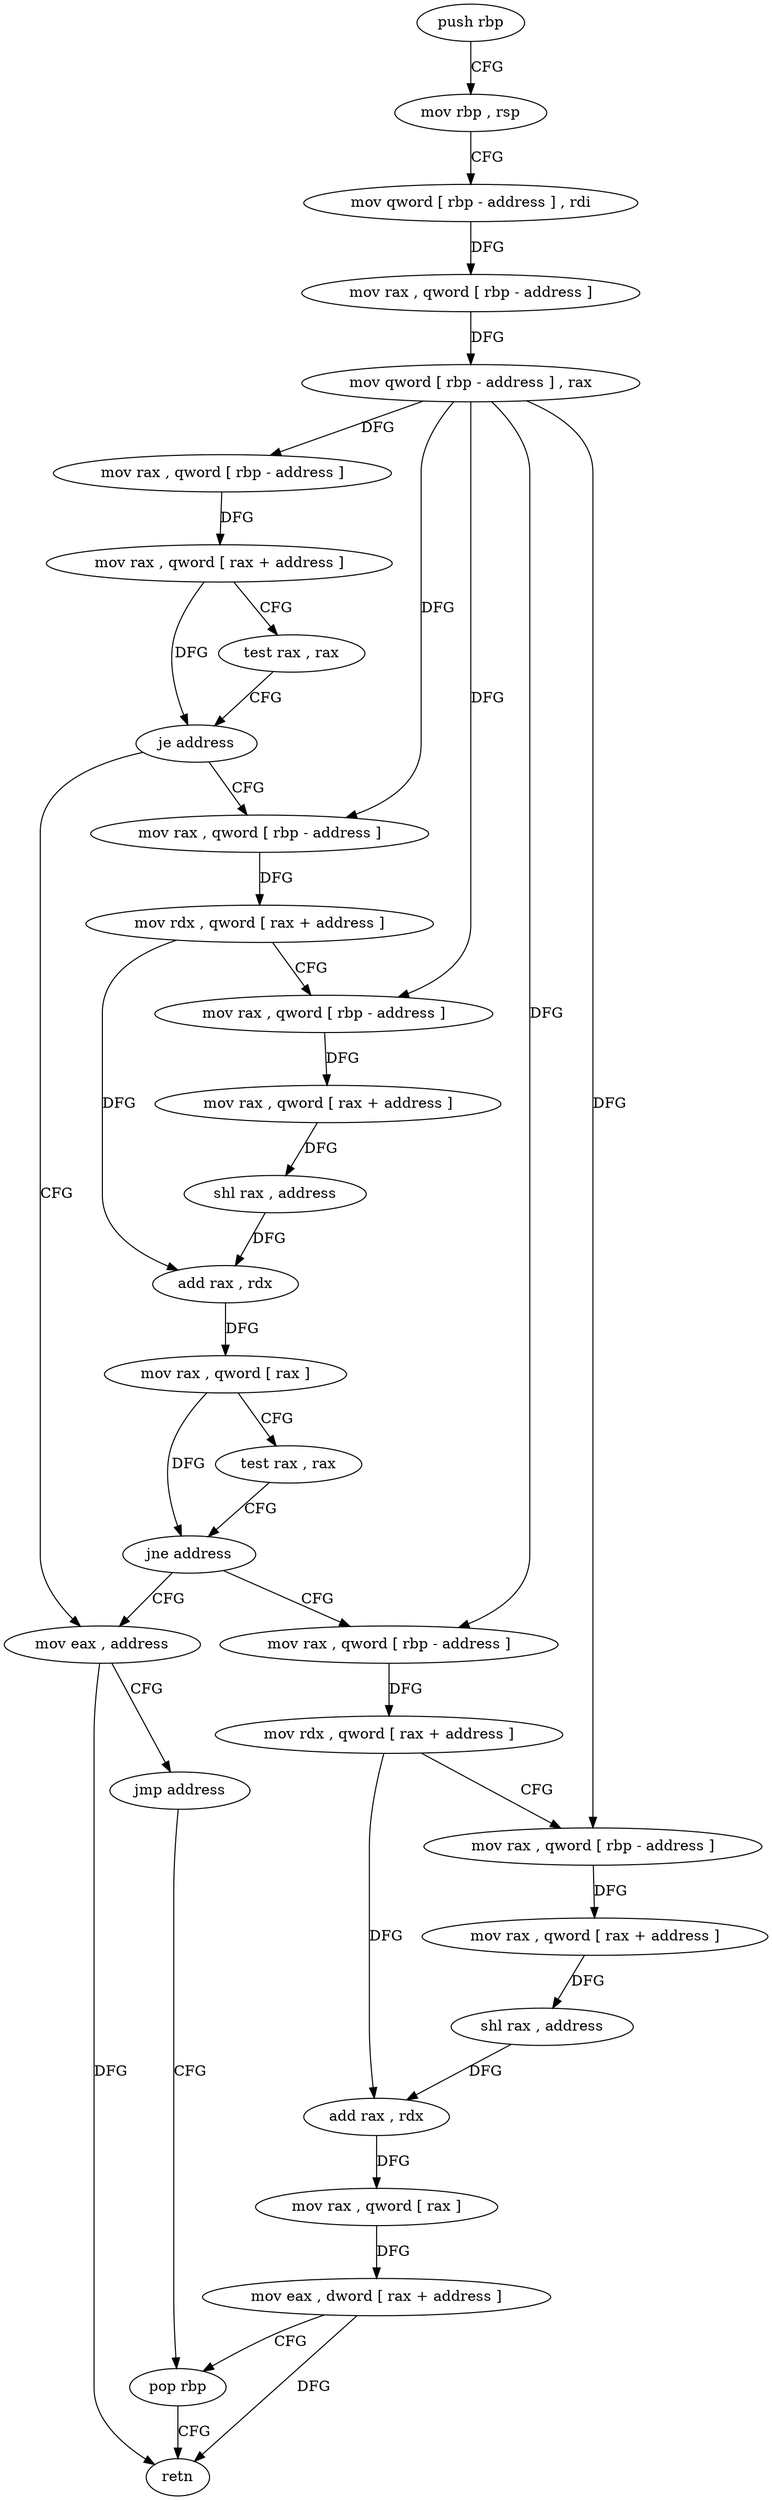 digraph "func" {
"152091" [label = "push rbp" ]
"152092" [label = "mov rbp , rsp" ]
"152095" [label = "mov qword [ rbp - address ] , rdi" ]
"152099" [label = "mov rax , qword [ rbp - address ]" ]
"152103" [label = "mov qword [ rbp - address ] , rax" ]
"152107" [label = "mov rax , qword [ rbp - address ]" ]
"152111" [label = "mov rax , qword [ rax + address ]" ]
"152115" [label = "test rax , rax" ]
"152118" [label = "je address" ]
"152151" [label = "mov eax , address" ]
"152120" [label = "mov rax , qword [ rbp - address ]" ]
"152156" [label = "jmp address" ]
"152187" [label = "pop rbp" ]
"152124" [label = "mov rdx , qword [ rax + address ]" ]
"152128" [label = "mov rax , qword [ rbp - address ]" ]
"152132" [label = "mov rax , qword [ rax + address ]" ]
"152136" [label = "shl rax , address" ]
"152140" [label = "add rax , rdx" ]
"152143" [label = "mov rax , qword [ rax ]" ]
"152146" [label = "test rax , rax" ]
"152149" [label = "jne address" ]
"152158" [label = "mov rax , qword [ rbp - address ]" ]
"152188" [label = "retn" ]
"152162" [label = "mov rdx , qword [ rax + address ]" ]
"152166" [label = "mov rax , qword [ rbp - address ]" ]
"152170" [label = "mov rax , qword [ rax + address ]" ]
"152174" [label = "shl rax , address" ]
"152178" [label = "add rax , rdx" ]
"152181" [label = "mov rax , qword [ rax ]" ]
"152184" [label = "mov eax , dword [ rax + address ]" ]
"152091" -> "152092" [ label = "CFG" ]
"152092" -> "152095" [ label = "CFG" ]
"152095" -> "152099" [ label = "DFG" ]
"152099" -> "152103" [ label = "DFG" ]
"152103" -> "152107" [ label = "DFG" ]
"152103" -> "152120" [ label = "DFG" ]
"152103" -> "152128" [ label = "DFG" ]
"152103" -> "152158" [ label = "DFG" ]
"152103" -> "152166" [ label = "DFG" ]
"152107" -> "152111" [ label = "DFG" ]
"152111" -> "152115" [ label = "CFG" ]
"152111" -> "152118" [ label = "DFG" ]
"152115" -> "152118" [ label = "CFG" ]
"152118" -> "152151" [ label = "CFG" ]
"152118" -> "152120" [ label = "CFG" ]
"152151" -> "152156" [ label = "CFG" ]
"152151" -> "152188" [ label = "DFG" ]
"152120" -> "152124" [ label = "DFG" ]
"152156" -> "152187" [ label = "CFG" ]
"152187" -> "152188" [ label = "CFG" ]
"152124" -> "152128" [ label = "CFG" ]
"152124" -> "152140" [ label = "DFG" ]
"152128" -> "152132" [ label = "DFG" ]
"152132" -> "152136" [ label = "DFG" ]
"152136" -> "152140" [ label = "DFG" ]
"152140" -> "152143" [ label = "DFG" ]
"152143" -> "152146" [ label = "CFG" ]
"152143" -> "152149" [ label = "DFG" ]
"152146" -> "152149" [ label = "CFG" ]
"152149" -> "152158" [ label = "CFG" ]
"152149" -> "152151" [ label = "CFG" ]
"152158" -> "152162" [ label = "DFG" ]
"152162" -> "152166" [ label = "CFG" ]
"152162" -> "152178" [ label = "DFG" ]
"152166" -> "152170" [ label = "DFG" ]
"152170" -> "152174" [ label = "DFG" ]
"152174" -> "152178" [ label = "DFG" ]
"152178" -> "152181" [ label = "DFG" ]
"152181" -> "152184" [ label = "DFG" ]
"152184" -> "152187" [ label = "CFG" ]
"152184" -> "152188" [ label = "DFG" ]
}
